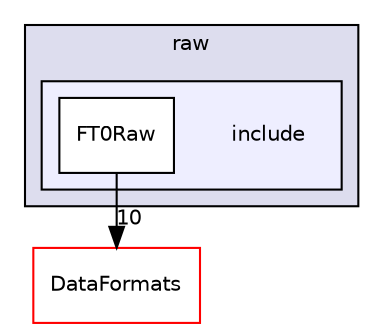 digraph "/home/travis/build/AliceO2Group/AliceO2/Detectors/FIT/FT0/raw/include" {
  bgcolor=transparent;
  compound=true
  node [ fontsize="10", fontname="Helvetica"];
  edge [ labelfontsize="10", labelfontname="Helvetica"];
  subgraph clusterdir_e62a450b26de845460eb308fa2db0683 {
    graph [ bgcolor="#ddddee", pencolor="black", label="raw" fontname="Helvetica", fontsize="10", URL="dir_e62a450b26de845460eb308fa2db0683.html"]
  subgraph clusterdir_7642c41b5eca933b9cefb7401403fa46 {
    graph [ bgcolor="#eeeeff", pencolor="black", label="" URL="dir_7642c41b5eca933b9cefb7401403fa46.html"];
    dir_7642c41b5eca933b9cefb7401403fa46 [shape=plaintext label="include"];
    dir_7a9497ec2af6516b85b654dbf9f7ba9a [shape=box label="FT0Raw" color="black" fillcolor="white" style="filled" URL="dir_7a9497ec2af6516b85b654dbf9f7ba9a.html"];
  }
  }
  dir_2171f7ec022c5423887b07c69b2f5b48 [shape=box label="DataFormats" color="red" URL="dir_2171f7ec022c5423887b07c69b2f5b48.html"];
  dir_7a9497ec2af6516b85b654dbf9f7ba9a->dir_2171f7ec022c5423887b07c69b2f5b48 [headlabel="10", labeldistance=1.5 headhref="dir_000470_000085.html"];
}
